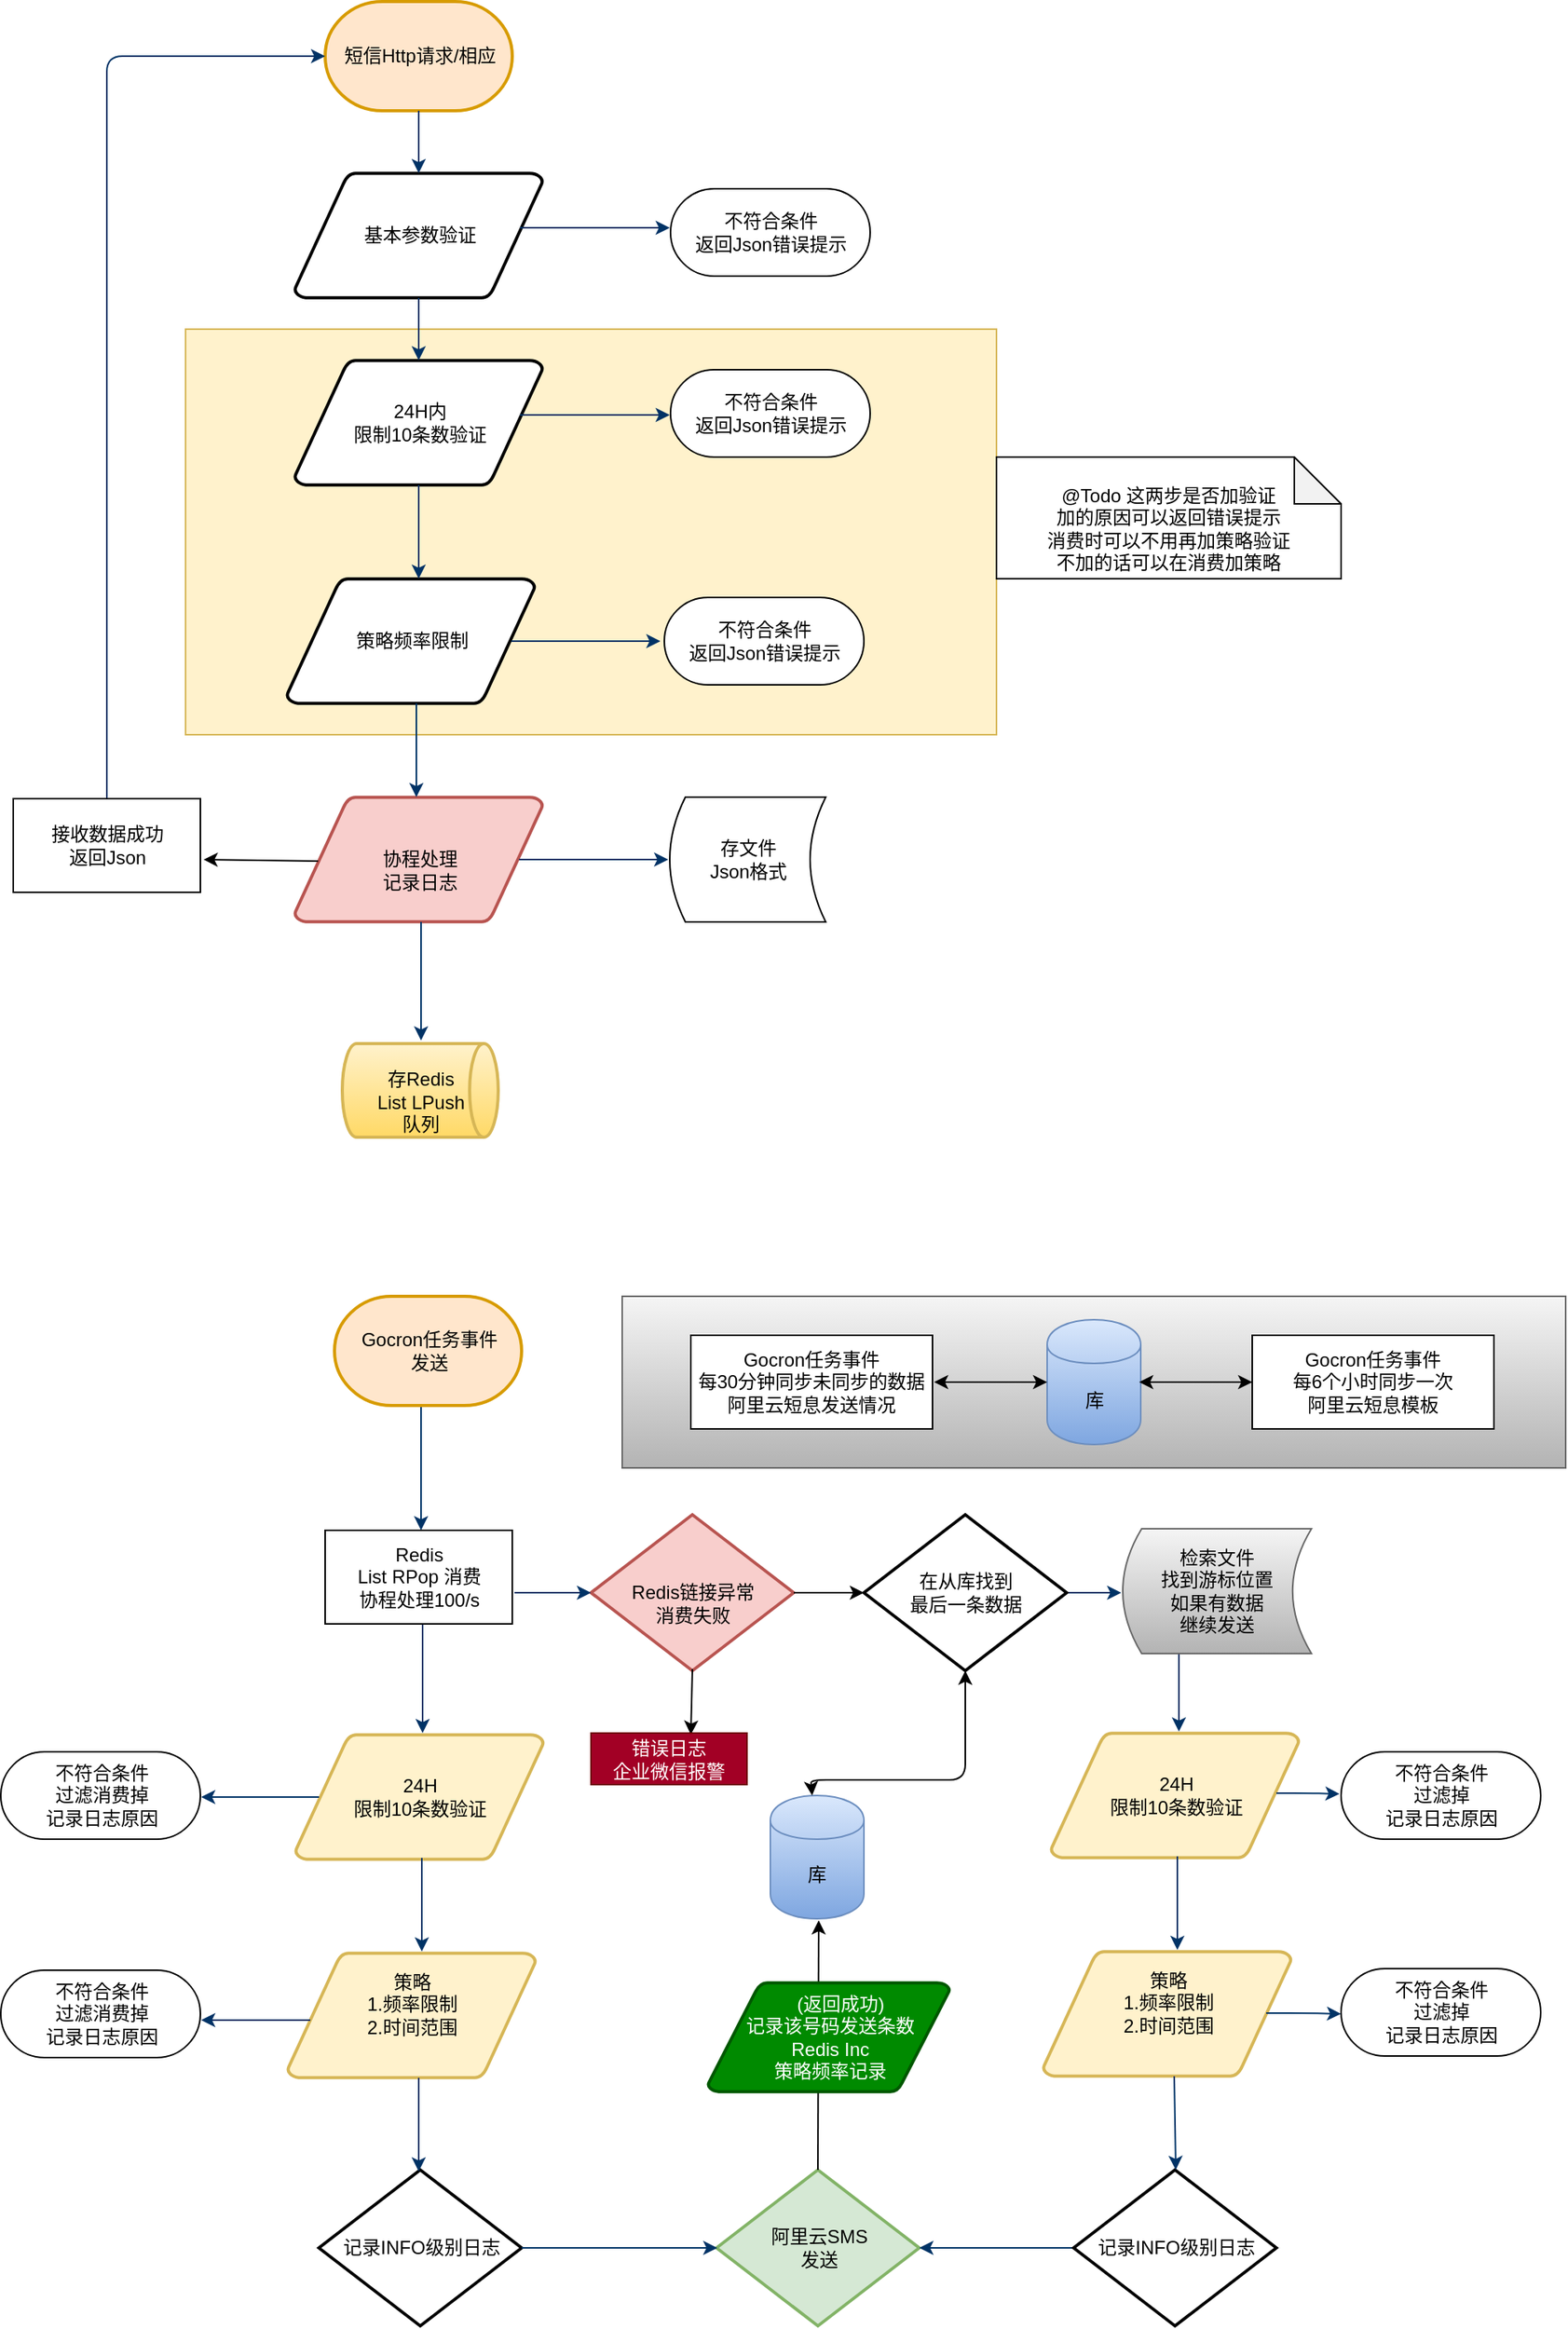 <mxfile version="12.2.4" type="github" pages="1">
  <diagram id="6a731a19-8d31-9384-78a2-239565b7b9f0" name="Page-1">
    <mxGraphModel dx="1024" dy="539" grid="1" gridSize="10" guides="1" tooltips="1" connect="1" arrows="0" fold="1" page="1" pageScale="1" pageWidth="1169" pageHeight="827" background="#ffffff" math="0" shadow="0">
      <root>
        <mxCell id="0"/>
        <mxCell id="1" parent="0"/>
        <mxCell id="NsZce1ZorsWD20Aph8DO-130" value="" style="rounded=0;whiteSpace=wrap;html=1;gradientColor=#b3b3b3;fillColor=#f5f5f5;strokeColor=#666666;" vertex="1" parent="1">
          <mxGeometry x="450" y="880" width="605" height="110" as="geometry"/>
        </mxCell>
        <mxCell id="NsZce1ZorsWD20Aph8DO-59" value="" style="rounded=0;whiteSpace=wrap;html=1;fillColor=#fff2cc;strokeColor=#d6b656;" vertex="1" parent="1">
          <mxGeometry x="170" y="260" width="520" height="260" as="geometry"/>
        </mxCell>
        <mxCell id="2" value="短信Http请求/相应" style="shape=mxgraph.flowchart.terminator;strokeWidth=2;gradientDirection=north;fontStyle=0;html=1;fillColor=#ffe6cc;strokeColor=#d79b00;" parent="1" vertex="1">
          <mxGeometry x="259.5" y="50" width="120" height="70" as="geometry"/>
        </mxCell>
        <mxCell id="3" value="基本参数验证" style="shape=mxgraph.flowchart.data;strokeWidth=2;gradientColor=none;gradientDirection=north;fontStyle=0;html=1;" parent="1" vertex="1">
          <mxGeometry x="240" y="160" width="159" height="80" as="geometry"/>
        </mxCell>
        <mxCell id="4" value="策略频率限制" style="shape=mxgraph.flowchart.data;strokeWidth=2;gradientColor=none;gradientDirection=north;fontStyle=0;html=1;" parent="1" vertex="1">
          <mxGeometry x="235" y="420" width="159" height="80" as="geometry"/>
        </mxCell>
        <mxCell id="5" value="&lt;div&gt;24H内&lt;/div&gt;&lt;div&gt;限制10条数验证&lt;/div&gt;" style="shape=mxgraph.flowchart.data;strokeWidth=2;gradientColor=none;gradientDirection=north;fontStyle=0;html=1;" parent="1" vertex="1">
          <mxGeometry x="240" y="280" width="159" height="80" as="geometry"/>
        </mxCell>
        <mxCell id="7" style="fontStyle=1;strokeColor=#003366;strokeWidth=1;html=1;" parent="1" source="2" target="3" edge="1">
          <mxGeometry relative="1" as="geometry"/>
        </mxCell>
        <mxCell id="8" style="fontStyle=1;strokeColor=#003366;strokeWidth=1;html=1;" parent="1" source="3" target="5" edge="1">
          <mxGeometry relative="1" as="geometry"/>
        </mxCell>
        <mxCell id="9" style="entryX=0.5;entryY=0;entryPerimeter=0;fontStyle=1;strokeColor=#003366;strokeWidth=1;html=1;" parent="1" source="5" edge="1">
          <mxGeometry relative="1" as="geometry">
            <mxPoint x="319.5" y="420" as="targetPoint"/>
          </mxGeometry>
        </mxCell>
        <mxCell id="13" value="&lt;div&gt;&lt;br&gt;&lt;/div&gt;&lt;div&gt;协程处理&lt;/div&gt;记录日志" style="shape=mxgraph.flowchart.data;strokeWidth=2;gradientDirection=north;fontStyle=0;html=1;fillColor=#f8cecc;strokeColor=#b85450;" parent="1" vertex="1">
          <mxGeometry x="240" y="560" width="159" height="80" as="geometry"/>
        </mxCell>
        <mxCell id="16" value="" style="edgeStyle=elbowEdgeStyle;elbow=horizontal;exitX=0.905;exitY=0.5;exitPerimeter=0;fontStyle=1;strokeColor=#003366;strokeWidth=1;html=1;" parent="1" source="4" edge="1">
          <mxGeometry x="-5.5" y="-90" width="100" height="100" as="geometry">
            <mxPoint x="-5.5" y="10" as="sourcePoint"/>
            <mxPoint x="474.5" y="460" as="targetPoint"/>
          </mxGeometry>
        </mxCell>
        <mxCell id="17" value="" style="edgeStyle=elbowEdgeStyle;elbow=horizontal;fontStyle=1;strokeColor=#003366;strokeWidth=1;html=1;" parent="1" source="4" edge="1">
          <mxGeometry y="-10" width="100" height="100" as="geometry">
            <mxPoint y="90" as="sourcePoint"/>
            <mxPoint x="318" y="560" as="targetPoint"/>
          </mxGeometry>
        </mxCell>
        <mxCell id="19" value="" style="edgeStyle=elbowEdgeStyle;elbow=horizontal;exitX=0.905;exitY=0.5;exitPerimeter=0;fontStyle=1;strokeColor=#003366;strokeWidth=1;html=1;" parent="1" source="13" edge="1">
          <mxGeometry x="-0.5" y="-80" width="100" height="100" as="geometry">
            <mxPoint x="-0.5" y="20" as="sourcePoint"/>
            <mxPoint x="479.5" y="600" as="targetPoint"/>
          </mxGeometry>
        </mxCell>
        <mxCell id="21" value="" style="edgeStyle=elbowEdgeStyle;elbow=horizontal;entryX=0.5;entryY=0.195;entryPerimeter=0;fontStyle=1;strokeColor=#003366;strokeWidth=1;html=1;" parent="1" source="13" edge="1">
          <mxGeometry x="-0.5" y="-80" width="100" height="100" as="geometry">
            <mxPoint x="-0.5" y="20" as="sourcePoint"/>
            <mxPoint x="321" y="716" as="targetPoint"/>
          </mxGeometry>
        </mxCell>
        <mxCell id="25" value="" style="edgeStyle=elbowEdgeStyle;elbow=horizontal;exitX=0.5;exitY=0.9;exitPerimeter=0;fontStyle=1;strokeColor=#003366;strokeWidth=1;html=1;" parent="1" edge="1">
          <mxGeometry x="0.5" y="-50" width="100" height="100" as="geometry">
            <mxPoint x="321" y="951" as="sourcePoint"/>
            <mxPoint x="321" y="1030" as="targetPoint"/>
          </mxGeometry>
        </mxCell>
        <mxCell id="28" value="记录INFO级别日志" style="shape=mxgraph.flowchart.decision;strokeWidth=2;gradientColor=none;gradientDirection=north;fontStyle=0;html=1;" parent="1" vertex="1">
          <mxGeometry x="255.5" y="1440" width="130" height="100" as="geometry"/>
        </mxCell>
        <mxCell id="29" value="&lt;div&gt;阿里云SMS&lt;br&gt;&lt;/div&gt;&lt;div&gt;发送&lt;/div&gt;" style="shape=mxgraph.flowchart.decision;strokeWidth=2;gradientDirection=north;fontStyle=0;html=1;fillColor=#d5e8d4;strokeColor=#82b366;" parent="1" vertex="1">
          <mxGeometry x="510.5" y="1440" width="130" height="100" as="geometry"/>
        </mxCell>
        <mxCell id="30" value="" style="edgeStyle=elbowEdgeStyle;elbow=horizontal;fontStyle=1;strokeColor=#003366;strokeWidth=1;html=1;" parent="1" edge="1">
          <mxGeometry x="0.5" y="-90" width="100" height="100" as="geometry">
            <mxPoint x="322" y="1090" as="sourcePoint"/>
            <mxPoint x="322" y="1160" as="targetPoint"/>
          </mxGeometry>
        </mxCell>
        <mxCell id="31" value="" style="edgeStyle=elbowEdgeStyle;elbow=horizontal;exitX=1;exitY=0.5;exitPerimeter=0;entryX=0;entryY=0.5;entryPerimeter=0;fontStyle=1;strokeColor=#003366;strokeWidth=1;html=1;" parent="1" source="28" edge="1">
          <mxGeometry x="0.5" y="230" width="100" height="100" as="geometry">
            <mxPoint x="0.5" y="330" as="sourcePoint"/>
            <mxPoint x="511" y="1490" as="targetPoint"/>
          </mxGeometry>
        </mxCell>
        <mxCell id="33" value="" style="edgeStyle=elbowEdgeStyle;elbow=vertical;fontStyle=1;strokeColor=#003366;strokeWidth=1;html=1;entryX=1;entryY=0.5;entryDx=0;entryDy=0;entryPerimeter=0;exitX=0;exitY=0.5;exitDx=0;exitDy=0;exitPerimeter=0;" parent="1" source="NsZce1ZorsWD20Aph8DO-85" target="29" edge="1">
          <mxGeometry x="0.5" y="230" width="100" height="100" as="geometry">
            <mxPoint x="750" y="1600" as="sourcePoint"/>
            <mxPoint x="800" y="1500" as="targetPoint"/>
            <Array as="points">
              <mxPoint x="810" y="1490"/>
            </Array>
          </mxGeometry>
        </mxCell>
        <mxCell id="54" value="" style="edgeStyle=elbowEdgeStyle;elbow=horizontal;entryX=0;entryY=0.5;entryPerimeter=0;fontStyle=1;strokeColor=#003366;strokeWidth=1;html=1;entryDx=0;entryDy=0;" parent="1" target="2" edge="1">
          <mxGeometry x="-0.5" y="30" width="100" height="100" as="geometry">
            <mxPoint x="119.5" y="600" as="sourcePoint"/>
            <mxPoint x="99.5" y="30" as="targetPoint"/>
            <Array as="points">
              <mxPoint x="119.5" y="110"/>
              <mxPoint x="119.5" y="1000"/>
            </Array>
          </mxGeometry>
        </mxCell>
        <mxCell id="NsZce1ZorsWD20Aph8DO-56" value="" style="edgeStyle=elbowEdgeStyle;elbow=horizontal;exitX=0.905;exitY=0.5;exitPerimeter=0;fontStyle=1;strokeColor=#003366;strokeWidth=1;html=1;" edge="1" parent="1">
          <mxGeometry x="0.5" y="-235" width="100" height="100" as="geometry">
            <mxPoint x="384.5" y="315" as="sourcePoint"/>
            <mxPoint x="480.5" y="315" as="targetPoint"/>
          </mxGeometry>
        </mxCell>
        <mxCell id="NsZce1ZorsWD20Aph8DO-58" value="" style="edgeStyle=elbowEdgeStyle;elbow=horizontal;exitX=0.905;exitY=0.5;exitPerimeter=0;fontStyle=1;strokeColor=#003366;strokeWidth=1;html=1;" edge="1" parent="1">
          <mxGeometry x="0.5" y="-355" width="100" height="100" as="geometry">
            <mxPoint x="384.5" y="195" as="sourcePoint"/>
            <mxPoint x="480.5" y="195" as="targetPoint"/>
          </mxGeometry>
        </mxCell>
        <mxCell id="NsZce1ZorsWD20Aph8DO-60" value="&lt;div&gt;&lt;br&gt;&lt;/div&gt;&lt;div&gt;@Todo 这两步是否加验证&lt;/div&gt;&lt;div&gt;加的原因可以返回错误提示&lt;/div&gt;&lt;div&gt;消费时可以不用再加策略验证&lt;/div&gt;&lt;div&gt;不加的话可以在消费加策略&lt;br&gt;&lt;/div&gt;" style="shape=note;whiteSpace=wrap;html=1;backgroundOutline=1;darkOpacity=0.05;" vertex="1" parent="1">
          <mxGeometry x="690" y="342" width="221" height="78" as="geometry"/>
        </mxCell>
        <mxCell id="NsZce1ZorsWD20Aph8DO-61" value="&lt;div&gt;存文件&lt;/div&gt;&lt;div&gt;Json格式&lt;br&gt;&lt;/div&gt;" style="shape=dataStorage;whiteSpace=wrap;html=1;" vertex="1" parent="1">
          <mxGeometry x="480.5" y="560" width="100" height="80" as="geometry"/>
        </mxCell>
        <mxCell id="NsZce1ZorsWD20Aph8DO-62" value="&lt;div&gt;策略&lt;/div&gt;&lt;div&gt;1.频率限制&lt;/div&gt;&lt;div&gt;2.时间范围&lt;br&gt;&lt;/div&gt;&lt;div&gt;&lt;br&gt;&lt;/div&gt;" style="shape=mxgraph.flowchart.data;strokeWidth=2;gradientDirection=north;fontStyle=0;html=1;fillColor=#fff2cc;strokeColor=#d6b656;" vertex="1" parent="1">
          <mxGeometry x="235.5" y="1301" width="159" height="80" as="geometry"/>
        </mxCell>
        <mxCell id="NsZce1ZorsWD20Aph8DO-63" value="&lt;div&gt;24H&lt;/div&gt;&lt;div&gt;限制10条数验证&lt;/div&gt;" style="shape=mxgraph.flowchart.data;strokeWidth=2;gradientDirection=north;fontStyle=0;html=1;fillColor=#fff2cc;strokeColor=#d6b656;" vertex="1" parent="1">
          <mxGeometry x="240.5" y="1161" width="159" height="80" as="geometry"/>
        </mxCell>
        <mxCell id="NsZce1ZorsWD20Aph8DO-65" value="" style="edgeStyle=elbowEdgeStyle;elbow=horizontal;fontStyle=1;strokeColor=#003366;strokeWidth=1;html=1;" edge="1" parent="1">
          <mxGeometry x="-64.5" y="795" width="100" height="100" as="geometry">
            <mxPoint x="250" y="1344" as="sourcePoint"/>
            <mxPoint x="180" y="1344" as="targetPoint"/>
          </mxGeometry>
        </mxCell>
        <mxCell id="NsZce1ZorsWD20Aph8DO-67" value="" style="edgeStyle=elbowEdgeStyle;elbow=horizontal;fontStyle=1;strokeColor=#003366;strokeWidth=1;html=1;exitX=0.095;exitY=0.5;exitDx=0;exitDy=0;exitPerimeter=0;" edge="1" parent="1" source="NsZce1ZorsWD20Aph8DO-63">
          <mxGeometry x="-58.5" y="650" width="100" height="100" as="geometry">
            <mxPoint x="380" y="1200" as="sourcePoint"/>
            <mxPoint x="180" y="1201" as="targetPoint"/>
          </mxGeometry>
        </mxCell>
        <mxCell id="NsZce1ZorsWD20Aph8DO-68" style="entryX=0.5;entryY=0;entryPerimeter=0;fontStyle=1;strokeColor=#003366;strokeWidth=1;html=1;" edge="1" parent="1">
          <mxGeometry relative="1" as="geometry">
            <mxPoint x="321.5" y="1240" as="sourcePoint"/>
            <mxPoint x="321.5" y="1300" as="targetPoint"/>
          </mxGeometry>
        </mxCell>
        <mxCell id="NsZce1ZorsWD20Aph8DO-69" style="entryX=0.5;entryY=0;entryPerimeter=0;fontStyle=1;strokeColor=#003366;strokeWidth=1;html=1;" edge="1" parent="1">
          <mxGeometry relative="1" as="geometry">
            <mxPoint x="319.5" y="1381" as="sourcePoint"/>
            <mxPoint x="319.5" y="1441" as="targetPoint"/>
          </mxGeometry>
        </mxCell>
        <mxCell id="NsZce1ZorsWD20Aph8DO-70" value="库" style="shape=cylinder;whiteSpace=wrap;html=1;boundedLbl=1;backgroundOutline=1;fillColor=#dae8fc;strokeColor=#6c8ebf;gradientColor=#7ea6e0;" vertex="1" parent="1">
          <mxGeometry x="545" y="1200" width="60" height="79" as="geometry"/>
        </mxCell>
        <mxCell id="NsZce1ZorsWD20Aph8DO-74" value="" style="edgeStyle=elbowEdgeStyle;elbow=horizontal;exitX=1;exitY=0.5;exitPerimeter=0;entryX=0;entryY=0.5;entryPerimeter=0;fontStyle=1;strokeColor=#003366;strokeWidth=1;html=1;" edge="1" parent="1" source="NsZce1ZorsWD20Aph8DO-73">
          <mxGeometry x="-4.5" y="-190" width="100" height="100" as="geometry">
            <mxPoint x="381" y="1070" as="sourcePoint"/>
            <mxPoint x="506" y="1070" as="targetPoint"/>
          </mxGeometry>
        </mxCell>
        <mxCell id="NsZce1ZorsWD20Aph8DO-76" value="" style="edgeStyle=elbowEdgeStyle;elbow=vertical;exitX=1;exitY=0.5;exitPerimeter=0;fontStyle=1;strokeColor=#003366;strokeWidth=1;html=1;" edge="1" parent="1" source="NsZce1ZorsWD20Aph8DO-110">
          <mxGeometry x="-4.5" y="-190" width="100" height="100" as="geometry">
            <mxPoint x="636" y="1070" as="sourcePoint"/>
            <mxPoint x="770" y="1070" as="targetPoint"/>
            <Array as="points">
              <mxPoint x="735.5" y="1070"/>
            </Array>
          </mxGeometry>
        </mxCell>
        <mxCell id="NsZce1ZorsWD20Aph8DO-79" value="&lt;div&gt;接收数据成功&lt;/div&gt;&lt;div&gt;返回Json&lt;br&gt;&lt;/div&gt;" style="rounded=0;whiteSpace=wrap;html=1;" vertex="1" parent="1">
          <mxGeometry x="59.5" y="561" width="120" height="60" as="geometry"/>
        </mxCell>
        <mxCell id="NsZce1ZorsWD20Aph8DO-80" value="" style="endArrow=classic;html=1;entryX=1.017;entryY=0.65;entryDx=0;entryDy=0;entryPerimeter=0;" edge="1" parent="1" target="NsZce1ZorsWD20Aph8DO-79">
          <mxGeometry width="50" height="50" relative="1" as="geometry">
            <mxPoint x="255" y="601" as="sourcePoint"/>
            <mxPoint x="305" y="551" as="targetPoint"/>
          </mxGeometry>
        </mxCell>
        <mxCell id="NsZce1ZorsWD20Aph8DO-85" value="记录INFO级别日志" style="shape=mxgraph.flowchart.decision;strokeWidth=2;gradientColor=none;gradientDirection=north;fontStyle=0;html=1;" vertex="1" parent="1">
          <mxGeometry x="739.5" y="1440" width="130" height="100" as="geometry"/>
        </mxCell>
        <mxCell id="NsZce1ZorsWD20Aph8DO-86" value="" style="edgeStyle=elbowEdgeStyle;elbow=horizontal;fontStyle=1;strokeColor=#003366;strokeWidth=1;html=1;" edge="1" parent="1">
          <mxGeometry x="485" y="-91" width="100" height="100" as="geometry">
            <mxPoint x="807" y="1100" as="sourcePoint"/>
            <mxPoint x="807" y="1159" as="targetPoint"/>
          </mxGeometry>
        </mxCell>
        <mxCell id="NsZce1ZorsWD20Aph8DO-87" value="&lt;div&gt;策略&lt;/div&gt;&lt;div&gt;1.频率限制&lt;/div&gt;&lt;div&gt;2.时间范围&lt;br&gt;&lt;/div&gt;&lt;div&gt;&lt;br&gt;&lt;/div&gt;" style="shape=mxgraph.flowchart.data;strokeWidth=2;gradientDirection=north;fontStyle=0;html=1;fillColor=#fff2cc;strokeColor=#d6b656;" vertex="1" parent="1">
          <mxGeometry x="720" y="1300" width="159" height="80" as="geometry"/>
        </mxCell>
        <mxCell id="NsZce1ZorsWD20Aph8DO-88" value="&lt;div&gt;24H&lt;/div&gt;&lt;div&gt;限制10条数验证&lt;/div&gt;" style="shape=mxgraph.flowchart.data;strokeWidth=2;gradientDirection=north;fontStyle=0;html=1;fillColor=#fff2cc;strokeColor=#d6b656;" vertex="1" parent="1">
          <mxGeometry x="725" y="1160" width="159" height="80" as="geometry"/>
        </mxCell>
        <mxCell id="NsZce1ZorsWD20Aph8DO-90" value="" style="edgeStyle=elbowEdgeStyle;elbow=horizontal;exitX=0.905;exitY=0.5;exitPerimeter=0;fontStyle=1;strokeColor=#003366;strokeWidth=1;html=1;" edge="1" parent="1">
          <mxGeometry x="478.5" y="789.5" width="100" height="100" as="geometry">
            <mxPoint x="863" y="1339.5" as="sourcePoint"/>
            <mxPoint x="911" y="1340" as="targetPoint"/>
          </mxGeometry>
        </mxCell>
        <mxCell id="NsZce1ZorsWD20Aph8DO-92" value="" style="edgeStyle=elbowEdgeStyle;elbow=horizontal;exitX=0.905;exitY=0.5;exitPerimeter=0;fontStyle=1;strokeColor=#003366;strokeWidth=1;html=1;" edge="1" parent="1">
          <mxGeometry x="485.5" y="648.5" width="100" height="100" as="geometry">
            <mxPoint x="869.5" y="1198.5" as="sourcePoint"/>
            <mxPoint x="910" y="1199" as="targetPoint"/>
          </mxGeometry>
        </mxCell>
        <mxCell id="NsZce1ZorsWD20Aph8DO-93" style="entryX=0.5;entryY=0;entryPerimeter=0;fontStyle=1;strokeColor=#003366;strokeWidth=1;html=1;" edge="1" parent="1">
          <mxGeometry relative="1" as="geometry">
            <mxPoint x="806" y="1239" as="sourcePoint"/>
            <mxPoint x="806" y="1299" as="targetPoint"/>
          </mxGeometry>
        </mxCell>
        <mxCell id="NsZce1ZorsWD20Aph8DO-94" style="fontStyle=1;strokeColor=#003366;strokeWidth=1;html=1;" edge="1" parent="1">
          <mxGeometry relative="1" as="geometry">
            <mxPoint x="804" y="1380" as="sourcePoint"/>
            <mxPoint x="805" y="1440" as="targetPoint"/>
          </mxGeometry>
        </mxCell>
        <mxCell id="NsZce1ZorsWD20Aph8DO-97" value="" style="endArrow=classic;html=1;exitX=0.5;exitY=0;exitDx=0;exitDy=0;exitPerimeter=0;" edge="1" parent="1" source="29">
          <mxGeometry width="50" height="50" relative="1" as="geometry">
            <mxPoint x="575.5" y="1540" as="sourcePoint"/>
            <mxPoint x="576" y="1280" as="targetPoint"/>
          </mxGeometry>
        </mxCell>
        <mxCell id="NsZce1ZorsWD20Aph8DO-98" value="&lt;div&gt;&amp;nbsp;&amp;nbsp;&amp;nbsp; (返回成功)&lt;/div&gt;&lt;div&gt;记录该号码发送条数&lt;/div&gt;&lt;div&gt;Redis Inc&lt;/div&gt;&lt;div&gt;策略频率记录&lt;br&gt;&lt;/div&gt;" style="shape=mxgraph.flowchart.data;strokeWidth=2;gradientDirection=north;fontStyle=0;html=1;fillColor=#008a00;strokeColor=#005700;fontColor=#ffffff;" vertex="1" parent="1">
          <mxGeometry x="505" y="1320" width="155" height="70" as="geometry"/>
        </mxCell>
        <mxCell id="NsZce1ZorsWD20Aph8DO-99" value="&lt;div&gt;&lt;br&gt;&lt;/div&gt;&lt;div&gt;&lt;br&gt;&lt;/div&gt;&lt;div&gt;Redis&lt;/div&gt;&lt;div&gt;List RPop 消费&lt;br&gt;&lt;/div&gt;&lt;div&gt;&lt;div&gt;协程处理100/s&lt;/div&gt;&lt;div&gt;&lt;br&gt;&lt;br&gt;&lt;/div&gt;&lt;/div&gt;" style="rounded=0;whiteSpace=wrap;html=1;" vertex="1" parent="1">
          <mxGeometry x="259.5" y="1030" width="120" height="60" as="geometry"/>
        </mxCell>
        <mxCell id="NsZce1ZorsWD20Aph8DO-105" value="" style="endArrow=classic;startArrow=classic;html=1;entryX=0.5;entryY=1;entryDx=0;entryDy=0;entryPerimeter=0;" edge="1" parent="1" source="NsZce1ZorsWD20Aph8DO-70" target="NsZce1ZorsWD20Aph8DO-110">
          <mxGeometry width="50" height="50" relative="1" as="geometry">
            <mxPoint x="571" y="1197" as="sourcePoint"/>
            <mxPoint x="621" y="1147" as="targetPoint"/>
            <Array as="points">
              <mxPoint x="571" y="1190"/>
              <mxPoint x="670" y="1190"/>
            </Array>
          </mxGeometry>
        </mxCell>
        <mxCell id="NsZce1ZorsWD20Aph8DO-109" value="&lt;div&gt;&lt;br&gt;&lt;/div&gt;&lt;div&gt;&lt;br&gt;&lt;/div&gt;&lt;div&gt;&lt;br&gt;&lt;/div&gt;&lt;div&gt;检索文件&lt;/div&gt;&lt;div&gt;找到游标位置&lt;/div&gt;&lt;div&gt;如果有数据&lt;/div&gt;&lt;div&gt;继续发送&lt;/div&gt;&lt;div&gt;&lt;br&gt;&lt;br&gt;&lt;br&gt;&lt;/div&gt;" style="shape=dataStorage;whiteSpace=wrap;html=1;gradientColor=#b3b3b3;fillColor=#f5f5f5;strokeColor=#666666;" vertex="1" parent="1">
          <mxGeometry x="771" y="1029" width="121" height="80" as="geometry"/>
        </mxCell>
        <mxCell id="NsZce1ZorsWD20Aph8DO-73" value="&lt;div&gt;&lt;br&gt;&lt;/div&gt;&lt;div&gt;&lt;br&gt;&lt;/div&gt;&lt;div&gt;Redis链接异常&lt;br&gt;&lt;/div&gt;&lt;div&gt;消费失败&lt;/div&gt;&lt;div&gt;&lt;br&gt;&lt;/div&gt;" style="shape=mxgraph.flowchart.decision;strokeWidth=2;gradientDirection=north;fontStyle=0;html=1;fillColor=#f8cecc;strokeColor=#b85450;" vertex="1" parent="1">
          <mxGeometry x="430" y="1020" width="130" height="100" as="geometry"/>
        </mxCell>
        <mxCell id="NsZce1ZorsWD20Aph8DO-111" value="" style="edgeStyle=elbowEdgeStyle;elbow=horizontal;exitX=1;exitY=0.5;exitPerimeter=0;entryX=0;entryY=0.5;entryPerimeter=0;fontStyle=1;strokeColor=#003366;strokeWidth=1;html=1;" edge="1" parent="1" target="NsZce1ZorsWD20Aph8DO-73">
          <mxGeometry x="-4.5" y="-190" width="100" height="100" as="geometry">
            <mxPoint x="381" y="1070" as="sourcePoint"/>
            <mxPoint x="506" y="1070" as="targetPoint"/>
          </mxGeometry>
        </mxCell>
        <mxCell id="NsZce1ZorsWD20Aph8DO-110" value="&lt;div&gt;在从库找到&lt;/div&gt;&lt;div&gt;最后一条数据&lt;/div&gt;" style="shape=mxgraph.flowchart.decision;strokeWidth=2;gradientColor=none;gradientDirection=north;fontStyle=0;html=1;" vertex="1" parent="1">
          <mxGeometry x="605" y="1020" width="130" height="100" as="geometry"/>
        </mxCell>
        <mxCell id="NsZce1ZorsWD20Aph8DO-112" value="" style="edgeStyle=elbowEdgeStyle;elbow=vertical;exitX=1;exitY=0.5;exitPerimeter=0;fontStyle=1;strokeColor=#003366;strokeWidth=1;html=1;" edge="1" parent="1" target="NsZce1ZorsWD20Aph8DO-110">
          <mxGeometry x="-4.5" y="-190" width="100" height="100" as="geometry">
            <mxPoint x="636" y="1070" as="sourcePoint"/>
            <mxPoint x="770" y="1070" as="targetPoint"/>
            <Array as="points"/>
          </mxGeometry>
        </mxCell>
        <mxCell id="NsZce1ZorsWD20Aph8DO-113" value="" style="endArrow=classic;html=1;entryX=0;entryY=0.5;entryDx=0;entryDy=0;entryPerimeter=0;exitX=1;exitY=0.5;exitDx=0;exitDy=0;exitPerimeter=0;" edge="1" parent="1" source="NsZce1ZorsWD20Aph8DO-73" target="NsZce1ZorsWD20Aph8DO-110">
          <mxGeometry width="50" height="50" relative="1" as="geometry">
            <mxPoint x="570" y="1070" as="sourcePoint"/>
            <mxPoint x="605.5" y="1024" as="targetPoint"/>
          </mxGeometry>
        </mxCell>
        <mxCell id="NsZce1ZorsWD20Aph8DO-115" value="" style="endArrow=classic;html=1;entryX=0.64;entryY=0.03;entryDx=0;entryDy=0;entryPerimeter=0;" edge="1" parent="1" target="NsZce1ZorsWD20Aph8DO-116">
          <mxGeometry width="50" height="50" relative="1" as="geometry">
            <mxPoint x="495" y="1119" as="sourcePoint"/>
            <mxPoint x="497" y="1155" as="targetPoint"/>
          </mxGeometry>
        </mxCell>
        <mxCell id="NsZce1ZorsWD20Aph8DO-116" value="&lt;div&gt;错误日志&lt;/div&gt;&lt;div&gt;企业微信报警&lt;br&gt;&lt;/div&gt;" style="rounded=0;whiteSpace=wrap;html=1;fillColor=#a20025;strokeColor=#6F0000;fontColor=#ffffff;" vertex="1" parent="1">
          <mxGeometry x="430" y="1160" width="100" height="33" as="geometry"/>
        </mxCell>
        <mxCell id="NsZce1ZorsWD20Aph8DO-120" value="&lt;div&gt;&lt;br&gt;&lt;/div&gt;&lt;div&gt;&lt;br&gt;&lt;/div&gt;&lt;div&gt;Gocron任务事件&lt;/div&gt;&lt;div&gt;发送&lt;/div&gt;&lt;div&gt;&lt;br&gt;&lt;br&gt;&lt;/div&gt;" style="shape=mxgraph.flowchart.terminator;strokeWidth=2;gradientDirection=north;fontStyle=0;html=1;fillColor=#ffe6cc;strokeColor=#d79b00;" vertex="1" parent="1">
          <mxGeometry x="265.5" y="880" width="120" height="70" as="geometry"/>
        </mxCell>
        <mxCell id="NsZce1ZorsWD20Aph8DO-127" value="库" style="shape=cylinder;whiteSpace=wrap;html=1;boundedLbl=1;backgroundOutline=1;gradientColor=#7ea6e0;fillColor=#dae8fc;strokeColor=#6c8ebf;" vertex="1" parent="1">
          <mxGeometry x="722.5" y="895" width="60" height="80" as="geometry"/>
        </mxCell>
        <mxCell id="NsZce1ZorsWD20Aph8DO-128" value="&lt;div&gt;Gocron任务事件&lt;/div&gt;&lt;div&gt;每30分钟同步未同步的数据&lt;/div&gt;&lt;div&gt;阿里云短息发送情况&lt;br&gt;&lt;/div&gt;" style="rounded=0;whiteSpace=wrap;html=1;" vertex="1" parent="1">
          <mxGeometry x="494" y="905" width="155" height="60" as="geometry"/>
        </mxCell>
        <mxCell id="NsZce1ZorsWD20Aph8DO-129" value="&lt;div&gt;Gocron任务事件&lt;/div&gt;&lt;div&gt;每6个小时同步一次&lt;/div&gt;&lt;div&gt;阿里云短息模板&lt;br&gt;&lt;/div&gt;" style="rounded=0;whiteSpace=wrap;html=1;" vertex="1" parent="1">
          <mxGeometry x="854" y="905" width="155" height="60" as="geometry"/>
        </mxCell>
        <mxCell id="NsZce1ZorsWD20Aph8DO-133" value="" style="endArrow=classic;startArrow=classic;html=1;entryX=0;entryY=0.5;entryDx=0;entryDy=0;" edge="1" parent="1" target="NsZce1ZorsWD20Aph8DO-127">
          <mxGeometry width="50" height="50" relative="1" as="geometry">
            <mxPoint x="650" y="935" as="sourcePoint"/>
            <mxPoint x="710" y="920" as="targetPoint"/>
          </mxGeometry>
        </mxCell>
        <mxCell id="NsZce1ZorsWD20Aph8DO-134" value="" style="endArrow=classic;startArrow=classic;html=1;entryX=0;entryY=0.5;entryDx=0;entryDy=0;" edge="1" parent="1">
          <mxGeometry width="50" height="50" relative="1" as="geometry">
            <mxPoint x="781.5" y="935" as="sourcePoint"/>
            <mxPoint x="854" y="935" as="targetPoint"/>
          </mxGeometry>
        </mxCell>
        <mxCell id="NsZce1ZorsWD20Aph8DO-135" value="&lt;div&gt;&lt;br&gt;&lt;/div&gt;&lt;div&gt;存Redis&lt;/div&gt;&lt;div&gt;List LPush&lt;/div&gt;&lt;div&gt;队列&lt;br&gt;&lt;/div&gt;" style="strokeWidth=2;html=1;shape=mxgraph.flowchart.direct_data;whiteSpace=wrap;gradientColor=#ffd966;fillColor=#fff2cc;strokeColor=#d6b656;" vertex="1" parent="1">
          <mxGeometry x="270.5" y="718" width="100" height="60" as="geometry"/>
        </mxCell>
        <mxCell id="NsZce1ZorsWD20Aph8DO-137" value="&lt;div&gt;不符合条件&lt;/div&gt;&lt;div&gt;返回Json错误提示&lt;br&gt;&lt;/div&gt;" style="html=1;dashed=0;whitespace=wrap;shape=mxgraph.dfd.start" vertex="1" parent="1">
          <mxGeometry x="481" y="170" width="128" height="56" as="geometry"/>
        </mxCell>
        <mxCell id="NsZce1ZorsWD20Aph8DO-139" value="&lt;div&gt;不符合条件&lt;/div&gt;&lt;div&gt;返回Json错误提示&lt;br&gt;&lt;/div&gt;" style="html=1;dashed=0;whitespace=wrap;shape=mxgraph.dfd.start" vertex="1" parent="1">
          <mxGeometry x="481" y="286" width="128" height="56" as="geometry"/>
        </mxCell>
        <mxCell id="NsZce1ZorsWD20Aph8DO-140" value="&lt;div&gt;不符合条件&lt;/div&gt;&lt;div&gt;返回Json错误提示&lt;br&gt;&lt;/div&gt;" style="html=1;dashed=0;whitespace=wrap;shape=mxgraph.dfd.start" vertex="1" parent="1">
          <mxGeometry x="477" y="432" width="128" height="56" as="geometry"/>
        </mxCell>
        <mxCell id="NsZce1ZorsWD20Aph8DO-141" value="&lt;div&gt;不符合条件&lt;/div&gt;&lt;div&gt;过滤掉&lt;/div&gt;&lt;div&gt;记录日志原因&lt;br&gt;&lt;/div&gt;" style="html=1;dashed=0;whitespace=wrap;shape=mxgraph.dfd.start" vertex="1" parent="1">
          <mxGeometry x="911" y="1172" width="128" height="56" as="geometry"/>
        </mxCell>
        <mxCell id="NsZce1ZorsWD20Aph8DO-146" value="&lt;div&gt;不符合条件&lt;/div&gt;&lt;div&gt;过滤掉&lt;/div&gt;&lt;div&gt;记录日志原因&lt;br&gt;&lt;/div&gt;" style="html=1;dashed=0;whitespace=wrap;shape=mxgraph.dfd.start" vertex="1" parent="1">
          <mxGeometry x="911" y="1311" width="128" height="56" as="geometry"/>
        </mxCell>
        <mxCell id="NsZce1ZorsWD20Aph8DO-147" value="&lt;div&gt;不符合条件&lt;/div&gt;&lt;div&gt;过滤消费掉&lt;/div&gt;&lt;div&gt;记录日志原因&lt;/div&gt;" style="html=1;dashed=0;whitespace=wrap;shape=mxgraph.dfd.start" vertex="1" parent="1">
          <mxGeometry x="51.5" y="1312" width="128" height="56" as="geometry"/>
        </mxCell>
        <mxCell id="NsZce1ZorsWD20Aph8DO-148" value="&lt;div&gt;不符合条件&lt;/div&gt;&lt;div&gt;过滤消费掉&lt;/div&gt;&lt;div&gt;记录日志原因&lt;/div&gt;" style="html=1;dashed=0;whitespace=wrap;shape=mxgraph.dfd.start" vertex="1" parent="1">
          <mxGeometry x="51.5" y="1172" width="128" height="56" as="geometry"/>
        </mxCell>
      </root>
    </mxGraphModel>
  </diagram>
</mxfile>
